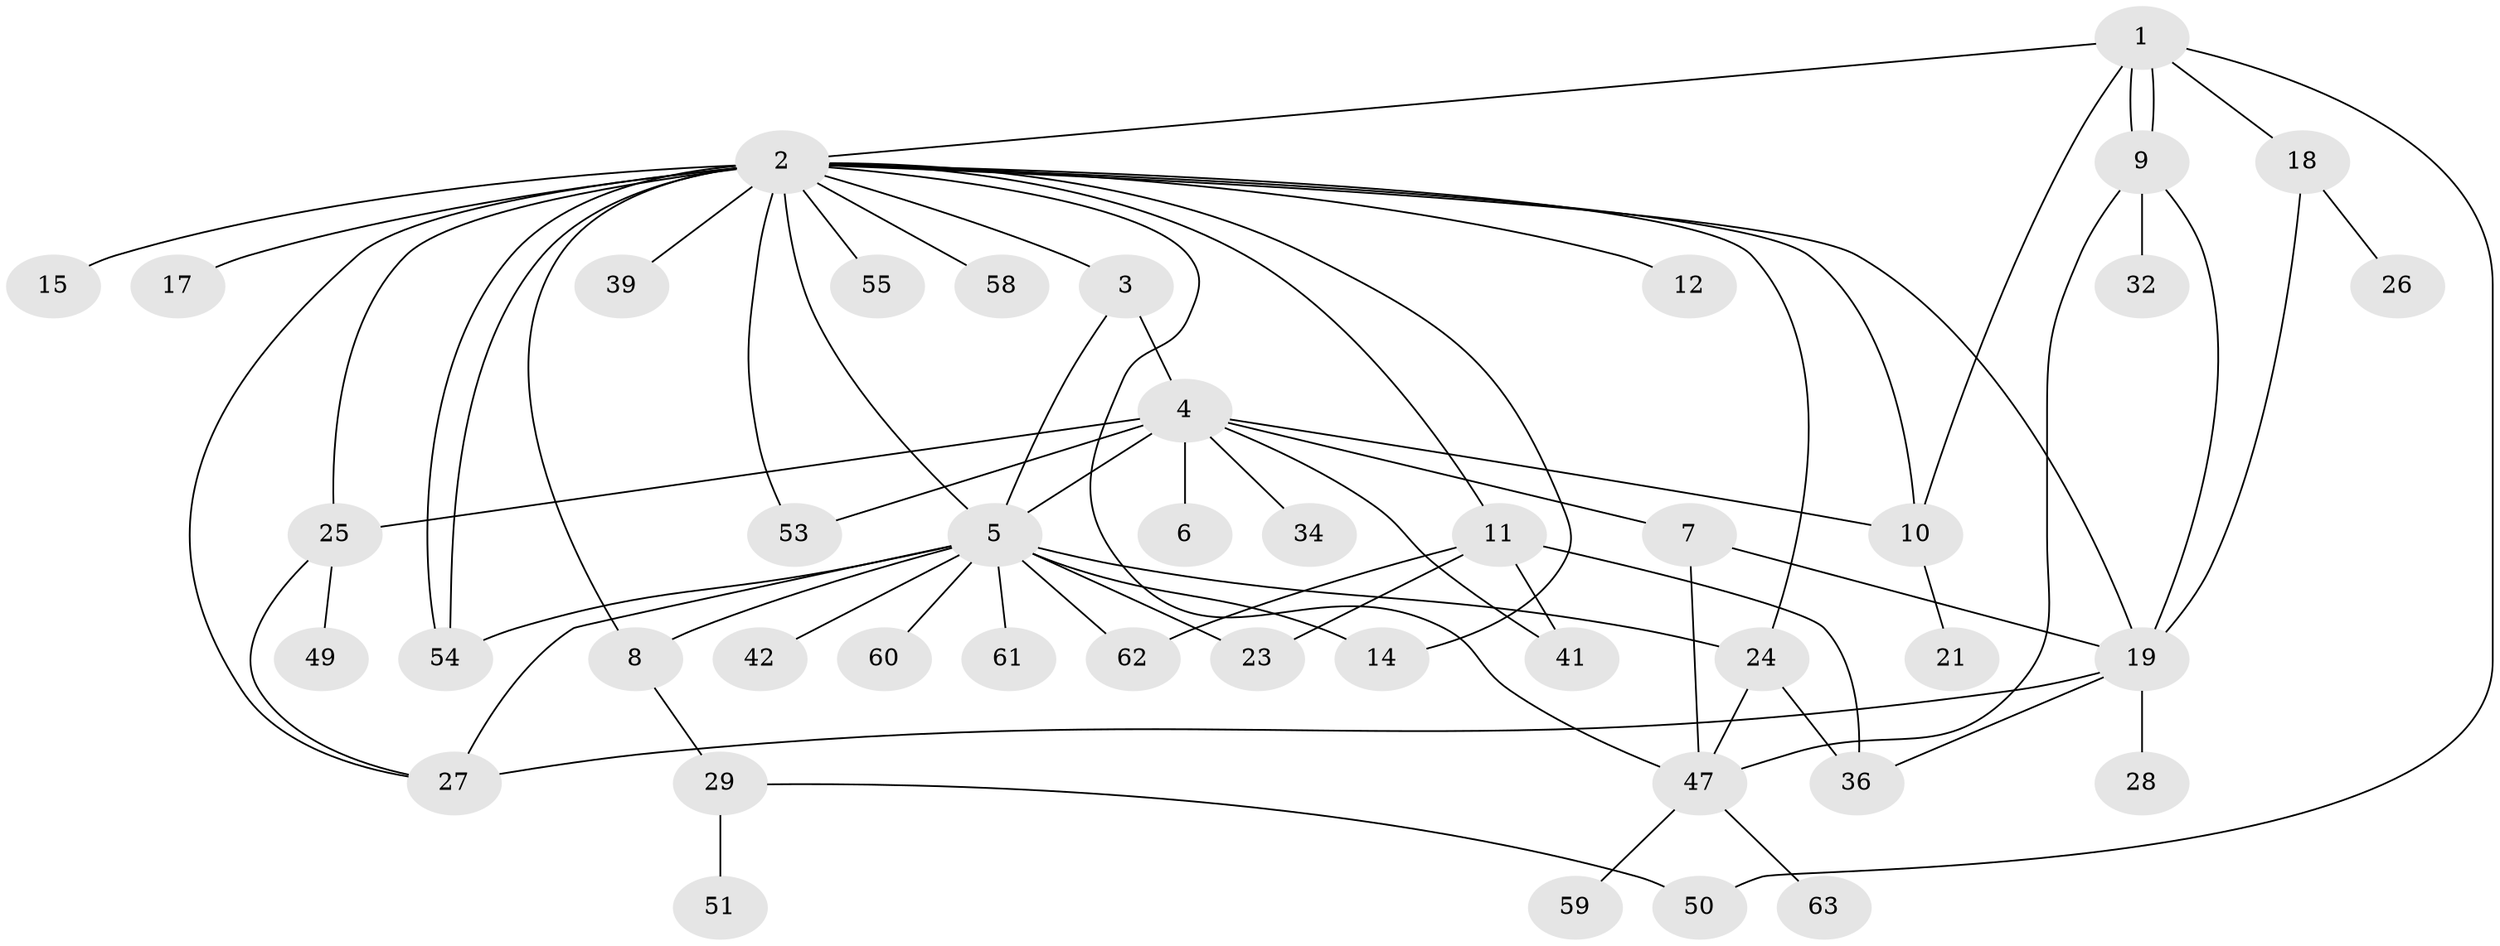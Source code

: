 // original degree distribution, {6: 0.031746031746031744, 25: 0.015873015873015872, 4: 0.12698412698412698, 8: 0.031746031746031744, 14: 0.015873015873015872, 1: 0.4126984126984127, 3: 0.12698412698412698, 5: 0.047619047619047616, 2: 0.19047619047619047}
// Generated by graph-tools (version 1.1) at 2025/11/02/27/25 16:11:09]
// undirected, 44 vertices, 70 edges
graph export_dot {
graph [start="1"]
  node [color=gray90,style=filled];
  1;
  2 [super="+13"];
  3 [super="+37"];
  4 [super="+57"];
  5 [super="+20"];
  6;
  7;
  8 [super="+44"];
  9 [super="+22"];
  10 [super="+43"];
  11 [super="+30"];
  12;
  14 [super="+16"];
  15 [super="+33"];
  17 [super="+46"];
  18 [super="+52"];
  19 [super="+31"];
  21;
  23 [super="+35"];
  24;
  25 [super="+40"];
  26;
  27 [super="+45"];
  28;
  29 [super="+38"];
  32;
  34 [super="+48"];
  36;
  39;
  41;
  42;
  47 [super="+56"];
  49;
  50;
  51;
  53;
  54;
  55;
  58;
  59;
  60;
  61;
  62;
  63;
  1 -- 2;
  1 -- 9;
  1 -- 9;
  1 -- 10;
  1 -- 18;
  1 -- 50;
  2 -- 3;
  2 -- 5;
  2 -- 8;
  2 -- 11;
  2 -- 12;
  2 -- 14;
  2 -- 15;
  2 -- 17 [weight=2];
  2 -- 19;
  2 -- 24;
  2 -- 25 [weight=2];
  2 -- 27;
  2 -- 39;
  2 -- 53;
  2 -- 54;
  2 -- 54;
  2 -- 55;
  2 -- 58;
  2 -- 47;
  2 -- 10;
  3 -- 4;
  3 -- 5;
  4 -- 5;
  4 -- 6;
  4 -- 7;
  4 -- 34;
  4 -- 41;
  4 -- 53;
  4 -- 25;
  4 -- 10;
  5 -- 8;
  5 -- 14;
  5 -- 23;
  5 -- 24 [weight=2];
  5 -- 42;
  5 -- 54;
  5 -- 60;
  5 -- 61;
  5 -- 62;
  5 -- 27;
  7 -- 19;
  7 -- 47;
  8 -- 29;
  9 -- 19;
  9 -- 32;
  9 -- 47;
  10 -- 21;
  11 -- 23;
  11 -- 36;
  11 -- 62;
  11 -- 41;
  18 -- 19;
  18 -- 26;
  19 -- 27;
  19 -- 28;
  19 -- 36;
  24 -- 36;
  24 -- 47;
  25 -- 49;
  25 -- 27;
  29 -- 50;
  29 -- 51;
  47 -- 63;
  47 -- 59;
}
